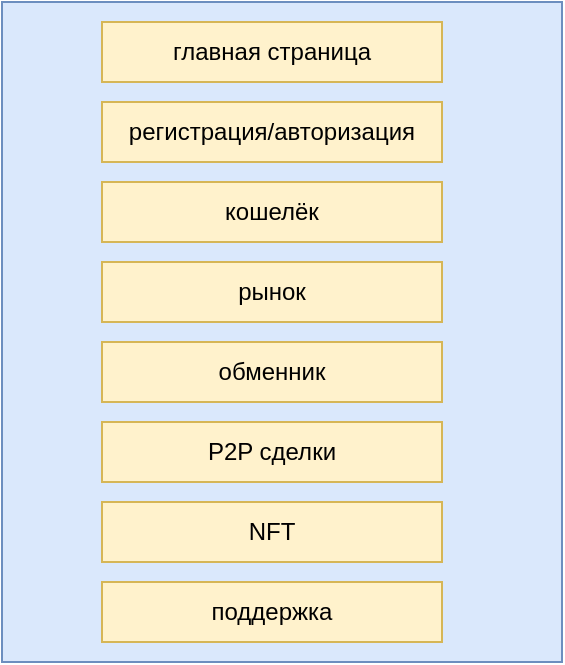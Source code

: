 <mxfile version="20.8.3" type="github">
  <diagram id="_3_pIXkezDL_m9sIujSu" name="Страница 1">
    <mxGraphModel dx="753" dy="517" grid="1" gridSize="10" guides="1" tooltips="1" connect="1" arrows="1" fold="1" page="1" pageScale="1" pageWidth="827" pageHeight="1169" math="0" shadow="0">
      <root>
        <mxCell id="0" />
        <mxCell id="1" parent="0" />
        <mxCell id="JYF0FqFIY5jHWDaa28IL-1" value="" style="rounded=0;whiteSpace=wrap;html=1;fillColor=#dae8fc;strokeColor=#6c8ebf;" vertex="1" parent="1">
          <mxGeometry x="160" y="30" width="280" height="330" as="geometry" />
        </mxCell>
        <mxCell id="JYF0FqFIY5jHWDaa28IL-2" value="" style="rounded=0;whiteSpace=wrap;html=1;fillColor=#fff2cc;strokeColor=#d6b656;" vertex="1" parent="1">
          <mxGeometry x="210" y="40" width="170" height="30" as="geometry" />
        </mxCell>
        <mxCell id="JYF0FqFIY5jHWDaa28IL-3" value="главная страница" style="text;html=1;align=center;verticalAlign=middle;whiteSpace=wrap;rounded=0;" vertex="1" parent="1">
          <mxGeometry x="240" y="40" width="110" height="30" as="geometry" />
        </mxCell>
        <mxCell id="JYF0FqFIY5jHWDaa28IL-6" value="" style="rounded=0;whiteSpace=wrap;html=1;fillColor=#fff2cc;strokeColor=#d6b656;" vertex="1" parent="1">
          <mxGeometry x="210" y="80" width="170" height="30" as="geometry" />
        </mxCell>
        <mxCell id="JYF0FqFIY5jHWDaa28IL-7" value="регистрация/авторизация" style="text;html=1;align=center;verticalAlign=middle;whiteSpace=wrap;rounded=0;" vertex="1" parent="1">
          <mxGeometry x="220" y="80" width="150" height="30" as="geometry" />
        </mxCell>
        <mxCell id="JYF0FqFIY5jHWDaa28IL-8" value="" style="rounded=0;whiteSpace=wrap;html=1;fillColor=#fff2cc;strokeColor=#d6b656;" vertex="1" parent="1">
          <mxGeometry x="210" y="120" width="170" height="30" as="geometry" />
        </mxCell>
        <mxCell id="JYF0FqFIY5jHWDaa28IL-9" value="кошелёк" style="text;html=1;align=center;verticalAlign=middle;whiteSpace=wrap;rounded=0;" vertex="1" parent="1">
          <mxGeometry x="240" y="120" width="110" height="30" as="geometry" />
        </mxCell>
        <mxCell id="JYF0FqFIY5jHWDaa28IL-10" value="" style="rounded=0;whiteSpace=wrap;html=1;fillColor=#fff2cc;strokeColor=#d6b656;" vertex="1" parent="1">
          <mxGeometry x="210" y="160" width="170" height="30" as="geometry" />
        </mxCell>
        <mxCell id="JYF0FqFIY5jHWDaa28IL-11" value="рынок" style="text;html=1;align=center;verticalAlign=middle;whiteSpace=wrap;rounded=0;" vertex="1" parent="1">
          <mxGeometry x="240" y="160" width="110" height="30" as="geometry" />
        </mxCell>
        <mxCell id="JYF0FqFIY5jHWDaa28IL-12" value="" style="rounded=0;whiteSpace=wrap;html=1;fillColor=#fff2cc;strokeColor=#d6b656;" vertex="1" parent="1">
          <mxGeometry x="210" y="200" width="170" height="30" as="geometry" />
        </mxCell>
        <mxCell id="JYF0FqFIY5jHWDaa28IL-13" value="обменник" style="text;html=1;align=center;verticalAlign=middle;whiteSpace=wrap;rounded=0;" vertex="1" parent="1">
          <mxGeometry x="240" y="200" width="110" height="30" as="geometry" />
        </mxCell>
        <mxCell id="JYF0FqFIY5jHWDaa28IL-14" value="" style="rounded=0;whiteSpace=wrap;html=1;fillColor=#fff2cc;strokeColor=#d6b656;" vertex="1" parent="1">
          <mxGeometry x="210" y="240" width="170" height="30" as="geometry" />
        </mxCell>
        <mxCell id="JYF0FqFIY5jHWDaa28IL-15" value="P2P сделки" style="text;html=1;align=center;verticalAlign=middle;whiteSpace=wrap;rounded=0;" vertex="1" parent="1">
          <mxGeometry x="240" y="240" width="110" height="30" as="geometry" />
        </mxCell>
        <mxCell id="JYF0FqFIY5jHWDaa28IL-16" value="" style="rounded=0;whiteSpace=wrap;html=1;fillColor=#fff2cc;strokeColor=#d6b656;" vertex="1" parent="1">
          <mxGeometry x="210" y="280" width="170" height="30" as="geometry" />
        </mxCell>
        <mxCell id="JYF0FqFIY5jHWDaa28IL-17" value="NFT" style="text;html=1;align=center;verticalAlign=middle;whiteSpace=wrap;rounded=0;" vertex="1" parent="1">
          <mxGeometry x="240" y="280" width="110" height="30" as="geometry" />
        </mxCell>
        <mxCell id="JYF0FqFIY5jHWDaa28IL-18" value="" style="rounded=0;whiteSpace=wrap;html=1;fillColor=#fff2cc;strokeColor=#d6b656;" vertex="1" parent="1">
          <mxGeometry x="210" y="320" width="170" height="30" as="geometry" />
        </mxCell>
        <mxCell id="JYF0FqFIY5jHWDaa28IL-19" value="поддержка" style="text;html=1;align=center;verticalAlign=middle;whiteSpace=wrap;rounded=0;" vertex="1" parent="1">
          <mxGeometry x="240" y="320" width="110" height="30" as="geometry" />
        </mxCell>
      </root>
    </mxGraphModel>
  </diagram>
</mxfile>
